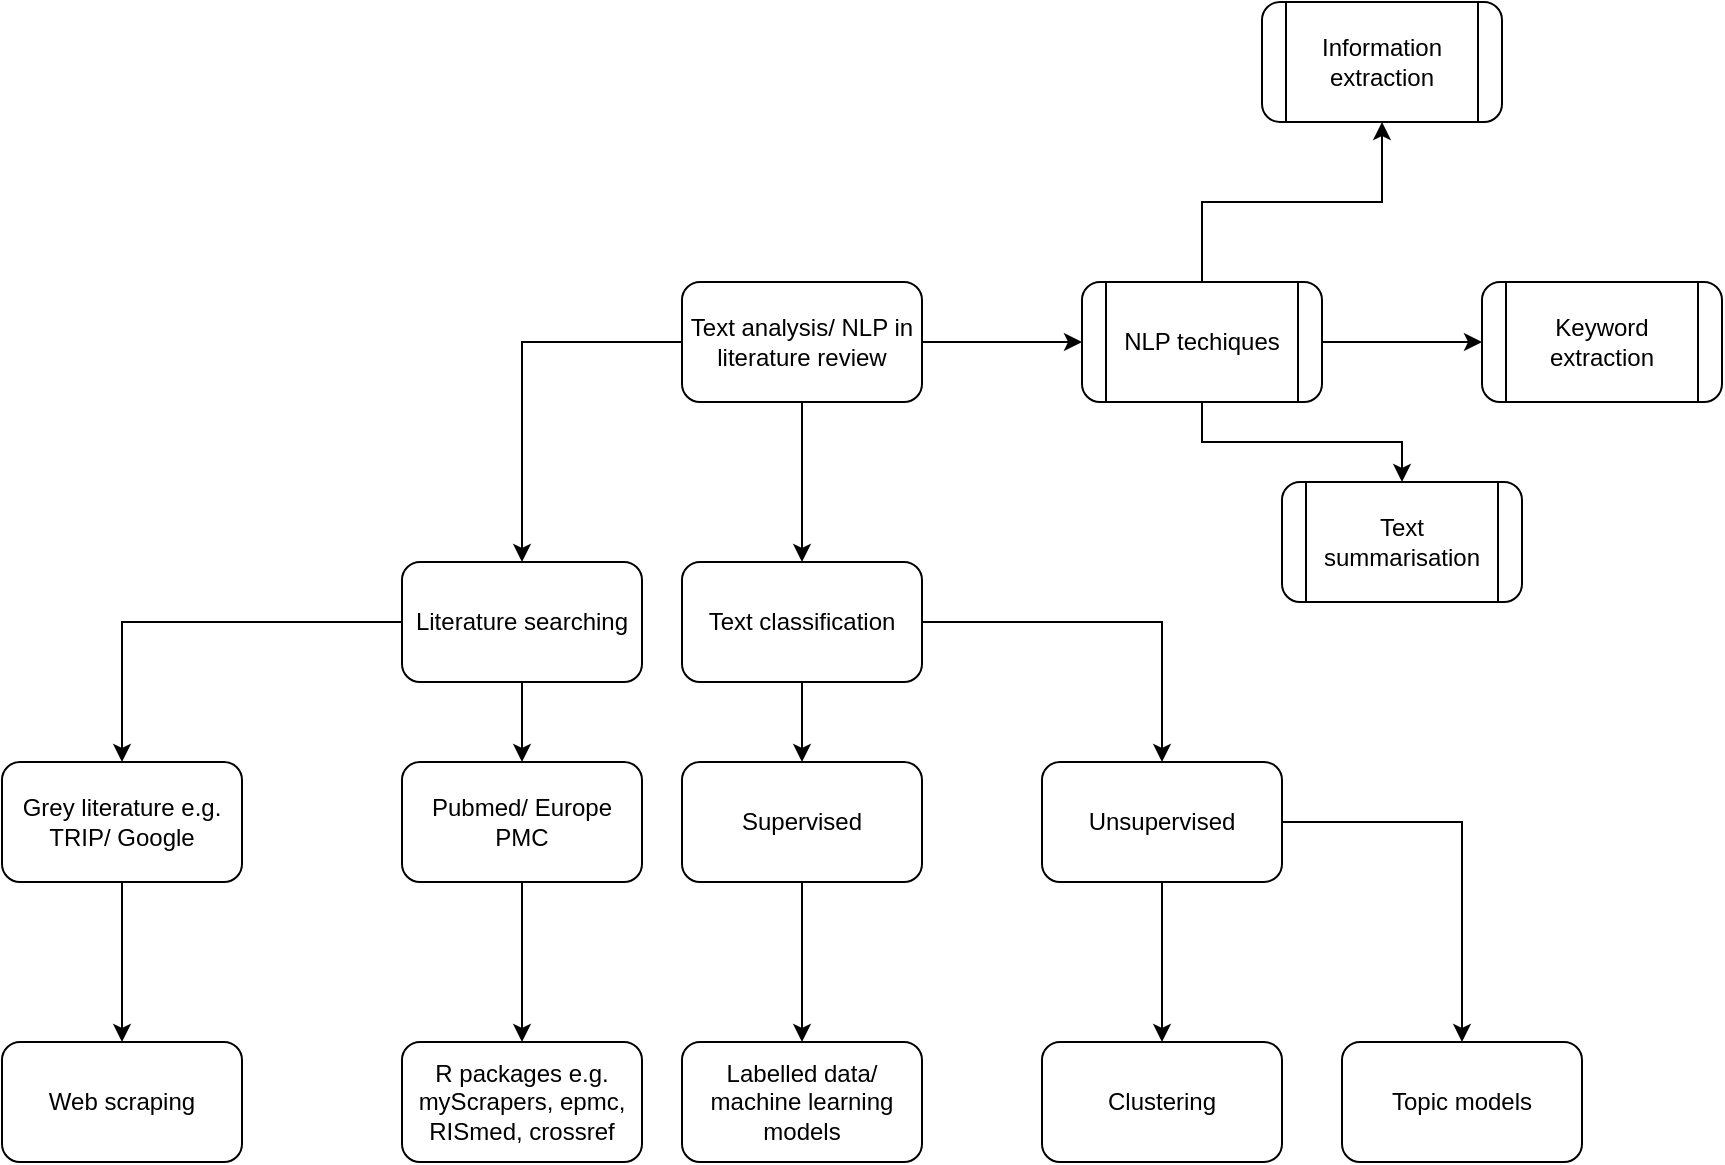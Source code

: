 <mxfile version="13.10.4" type="github">
  <diagram name="Page-1" id="9c096ad6-e400-ecc8-3e38-643d2caac077">
    <mxGraphModel dx="988" dy="637" grid="1" gridSize="10" guides="1" tooltips="1" connect="1" arrows="1" fold="1" page="1" pageScale="1.5" pageWidth="1169" pageHeight="826" background="#ffffff" math="0" shadow="0">
      <root>
        <mxCell id="0" style=";html=1;" />
        <mxCell id="1" style=";html=1;" parent="0" />
        <mxCell id="M1VjnTJ1eLf6ylbs2O8g-6" value="" style="edgeStyle=orthogonalEdgeStyle;rounded=0;orthogonalLoop=1;jettySize=auto;html=1;" edge="1" parent="1" source="M1VjnTJ1eLf6ylbs2O8g-1" target="M1VjnTJ1eLf6ylbs2O8g-5">
          <mxGeometry relative="1" as="geometry" />
        </mxCell>
        <mxCell id="M1VjnTJ1eLf6ylbs2O8g-19" value="" style="edgeStyle=orthogonalEdgeStyle;rounded=0;orthogonalLoop=1;jettySize=auto;html=1;" edge="1" parent="1" source="M1VjnTJ1eLf6ylbs2O8g-1" target="M1VjnTJ1eLf6ylbs2O8g-18">
          <mxGeometry relative="1" as="geometry" />
        </mxCell>
        <mxCell id="M1VjnTJ1eLf6ylbs2O8g-33" value="" style="edgeStyle=orthogonalEdgeStyle;rounded=0;orthogonalLoop=1;jettySize=auto;html=1;" edge="1" parent="1" source="M1VjnTJ1eLf6ylbs2O8g-1" target="M1VjnTJ1eLf6ylbs2O8g-32">
          <mxGeometry relative="1" as="geometry" />
        </mxCell>
        <mxCell id="M1VjnTJ1eLf6ylbs2O8g-1" value="Text analysis/ NLP in literature review" style="rounded=1;whiteSpace=wrap;html=1;" vertex="1" parent="1">
          <mxGeometry x="660" y="220" width="120" height="60" as="geometry" />
        </mxCell>
        <mxCell id="M1VjnTJ1eLf6ylbs2O8g-9" value="" style="edgeStyle=orthogonalEdgeStyle;rounded=0;orthogonalLoop=1;jettySize=auto;html=1;" edge="1" parent="1" source="M1VjnTJ1eLf6ylbs2O8g-5" target="M1VjnTJ1eLf6ylbs2O8g-8">
          <mxGeometry relative="1" as="geometry" />
        </mxCell>
        <mxCell id="M1VjnTJ1eLf6ylbs2O8g-12" value="" style="edgeStyle=orthogonalEdgeStyle;rounded=0;orthogonalLoop=1;jettySize=auto;html=1;" edge="1" parent="1" source="M1VjnTJ1eLf6ylbs2O8g-5" target="M1VjnTJ1eLf6ylbs2O8g-11">
          <mxGeometry relative="1" as="geometry" />
        </mxCell>
        <mxCell id="M1VjnTJ1eLf6ylbs2O8g-5" value="Literature searching" style="rounded=1;whiteSpace=wrap;html=1;" vertex="1" parent="1">
          <mxGeometry x="520" y="360" width="120" height="60" as="geometry" />
        </mxCell>
        <mxCell id="M1VjnTJ1eLf6ylbs2O8g-17" value="" style="edgeStyle=orthogonalEdgeStyle;rounded=0;orthogonalLoop=1;jettySize=auto;html=1;" edge="1" parent="1" source="M1VjnTJ1eLf6ylbs2O8g-8" target="M1VjnTJ1eLf6ylbs2O8g-16">
          <mxGeometry relative="1" as="geometry" />
        </mxCell>
        <mxCell id="M1VjnTJ1eLf6ylbs2O8g-8" value="Pubmed/ Europe PMC" style="rounded=1;whiteSpace=wrap;html=1;" vertex="1" parent="1">
          <mxGeometry x="520" y="460" width="120" height="60" as="geometry" />
        </mxCell>
        <mxCell id="M1VjnTJ1eLf6ylbs2O8g-14" value="" style="edgeStyle=orthogonalEdgeStyle;rounded=0;orthogonalLoop=1;jettySize=auto;html=1;" edge="1" parent="1" source="M1VjnTJ1eLf6ylbs2O8g-11" target="M1VjnTJ1eLf6ylbs2O8g-13">
          <mxGeometry relative="1" as="geometry" />
        </mxCell>
        <mxCell id="M1VjnTJ1eLf6ylbs2O8g-11" value="Grey literature e.g.&lt;br&gt;TRIP/ Google" style="rounded=1;whiteSpace=wrap;html=1;" vertex="1" parent="1">
          <mxGeometry x="320" y="460" width="120" height="60" as="geometry" />
        </mxCell>
        <mxCell id="M1VjnTJ1eLf6ylbs2O8g-13" value="Web scraping" style="rounded=1;whiteSpace=wrap;html=1;glass=0;" vertex="1" parent="1">
          <mxGeometry x="320" y="600" width="120" height="60" as="geometry" />
        </mxCell>
        <mxCell id="M1VjnTJ1eLf6ylbs2O8g-16" value="R packages e.g. myScrapers, epmc, RISmed, crossref" style="rounded=1;whiteSpace=wrap;html=1;" vertex="1" parent="1">
          <mxGeometry x="520" y="600" width="120" height="60" as="geometry" />
        </mxCell>
        <mxCell id="M1VjnTJ1eLf6ylbs2O8g-21" value="" style="edgeStyle=orthogonalEdgeStyle;rounded=0;orthogonalLoop=1;jettySize=auto;html=1;" edge="1" parent="1" source="M1VjnTJ1eLf6ylbs2O8g-18" target="M1VjnTJ1eLf6ylbs2O8g-20">
          <mxGeometry relative="1" as="geometry" />
        </mxCell>
        <mxCell id="M1VjnTJ1eLf6ylbs2O8g-24" value="" style="edgeStyle=orthogonalEdgeStyle;rounded=0;orthogonalLoop=1;jettySize=auto;html=1;" edge="1" parent="1" source="M1VjnTJ1eLf6ylbs2O8g-18" target="M1VjnTJ1eLf6ylbs2O8g-23">
          <mxGeometry relative="1" as="geometry" />
        </mxCell>
        <mxCell id="M1VjnTJ1eLf6ylbs2O8g-18" value="Text classification" style="rounded=1;whiteSpace=wrap;html=1;" vertex="1" parent="1">
          <mxGeometry x="660" y="360" width="120" height="60" as="geometry" />
        </mxCell>
        <mxCell id="M1VjnTJ1eLf6ylbs2O8g-26" value="" style="edgeStyle=orthogonalEdgeStyle;rounded=0;orthogonalLoop=1;jettySize=auto;html=1;" edge="1" parent="1" source="M1VjnTJ1eLf6ylbs2O8g-20" target="M1VjnTJ1eLf6ylbs2O8g-25">
          <mxGeometry relative="1" as="geometry" />
        </mxCell>
        <mxCell id="M1VjnTJ1eLf6ylbs2O8g-20" value="Supervised" style="rounded=1;whiteSpace=wrap;html=1;" vertex="1" parent="1">
          <mxGeometry x="660" y="460" width="120" height="60" as="geometry" />
        </mxCell>
        <mxCell id="M1VjnTJ1eLf6ylbs2O8g-29" value="" style="edgeStyle=orthogonalEdgeStyle;rounded=0;orthogonalLoop=1;jettySize=auto;html=1;" edge="1" parent="1" source="M1VjnTJ1eLf6ylbs2O8g-23" target="M1VjnTJ1eLf6ylbs2O8g-28">
          <mxGeometry relative="1" as="geometry" />
        </mxCell>
        <mxCell id="M1VjnTJ1eLf6ylbs2O8g-31" value="" style="edgeStyle=orthogonalEdgeStyle;rounded=0;orthogonalLoop=1;jettySize=auto;html=1;" edge="1" parent="1" source="M1VjnTJ1eLf6ylbs2O8g-23" target="M1VjnTJ1eLf6ylbs2O8g-30">
          <mxGeometry relative="1" as="geometry" />
        </mxCell>
        <mxCell id="M1VjnTJ1eLf6ylbs2O8g-23" value="Unsupervised" style="rounded=1;whiteSpace=wrap;html=1;" vertex="1" parent="1">
          <mxGeometry x="840" y="460" width="120" height="60" as="geometry" />
        </mxCell>
        <mxCell id="M1VjnTJ1eLf6ylbs2O8g-25" value="Labelled data/ machine learning models" style="rounded=1;whiteSpace=wrap;html=1;" vertex="1" parent="1">
          <mxGeometry x="660" y="600" width="120" height="60" as="geometry" />
        </mxCell>
        <mxCell id="M1VjnTJ1eLf6ylbs2O8g-28" value="Topic models" style="rounded=1;whiteSpace=wrap;html=1;" vertex="1" parent="1">
          <mxGeometry x="990" y="600" width="120" height="60" as="geometry" />
        </mxCell>
        <mxCell id="M1VjnTJ1eLf6ylbs2O8g-30" value="Clustering" style="rounded=1;whiteSpace=wrap;html=1;" vertex="1" parent="1">
          <mxGeometry x="840" y="600" width="120" height="60" as="geometry" />
        </mxCell>
        <mxCell id="M1VjnTJ1eLf6ylbs2O8g-35" value="" style="edgeStyle=orthogonalEdgeStyle;rounded=0;orthogonalLoop=1;jettySize=auto;html=1;" edge="1" parent="1" source="M1VjnTJ1eLf6ylbs2O8g-32" target="M1VjnTJ1eLf6ylbs2O8g-34">
          <mxGeometry relative="1" as="geometry" />
        </mxCell>
        <mxCell id="M1VjnTJ1eLf6ylbs2O8g-37" value="" style="edgeStyle=orthogonalEdgeStyle;rounded=0;orthogonalLoop=1;jettySize=auto;html=1;" edge="1" parent="1" source="M1VjnTJ1eLf6ylbs2O8g-32" target="M1VjnTJ1eLf6ylbs2O8g-36">
          <mxGeometry relative="1" as="geometry" />
        </mxCell>
        <mxCell id="M1VjnTJ1eLf6ylbs2O8g-39" value="" style="edgeStyle=orthogonalEdgeStyle;rounded=0;orthogonalLoop=1;jettySize=auto;html=1;" edge="1" parent="1" source="M1VjnTJ1eLf6ylbs2O8g-32" target="M1VjnTJ1eLf6ylbs2O8g-38">
          <mxGeometry relative="1" as="geometry" />
        </mxCell>
        <mxCell id="M1VjnTJ1eLf6ylbs2O8g-32" value="NLP techiques" style="shape=process;whiteSpace=wrap;html=1;backgroundOutline=1;rounded=1;" vertex="1" parent="1">
          <mxGeometry x="860" y="220" width="120" height="60" as="geometry" />
        </mxCell>
        <mxCell id="M1VjnTJ1eLf6ylbs2O8g-34" value="Text summarisation" style="shape=process;whiteSpace=wrap;html=1;backgroundOutline=1;rounded=1;" vertex="1" parent="1">
          <mxGeometry x="960" y="320" width="120" height="60" as="geometry" />
        </mxCell>
        <mxCell id="M1VjnTJ1eLf6ylbs2O8g-36" value="Keyword extraction" style="shape=process;whiteSpace=wrap;html=1;backgroundOutline=1;rounded=1;" vertex="1" parent="1">
          <mxGeometry x="1060" y="220" width="120" height="60" as="geometry" />
        </mxCell>
        <mxCell id="M1VjnTJ1eLf6ylbs2O8g-38" value="Information extraction" style="shape=process;whiteSpace=wrap;html=1;backgroundOutline=1;rounded=1;" vertex="1" parent="1">
          <mxGeometry x="950" y="80" width="120" height="60" as="geometry" />
        </mxCell>
      </root>
    </mxGraphModel>
  </diagram>
</mxfile>
